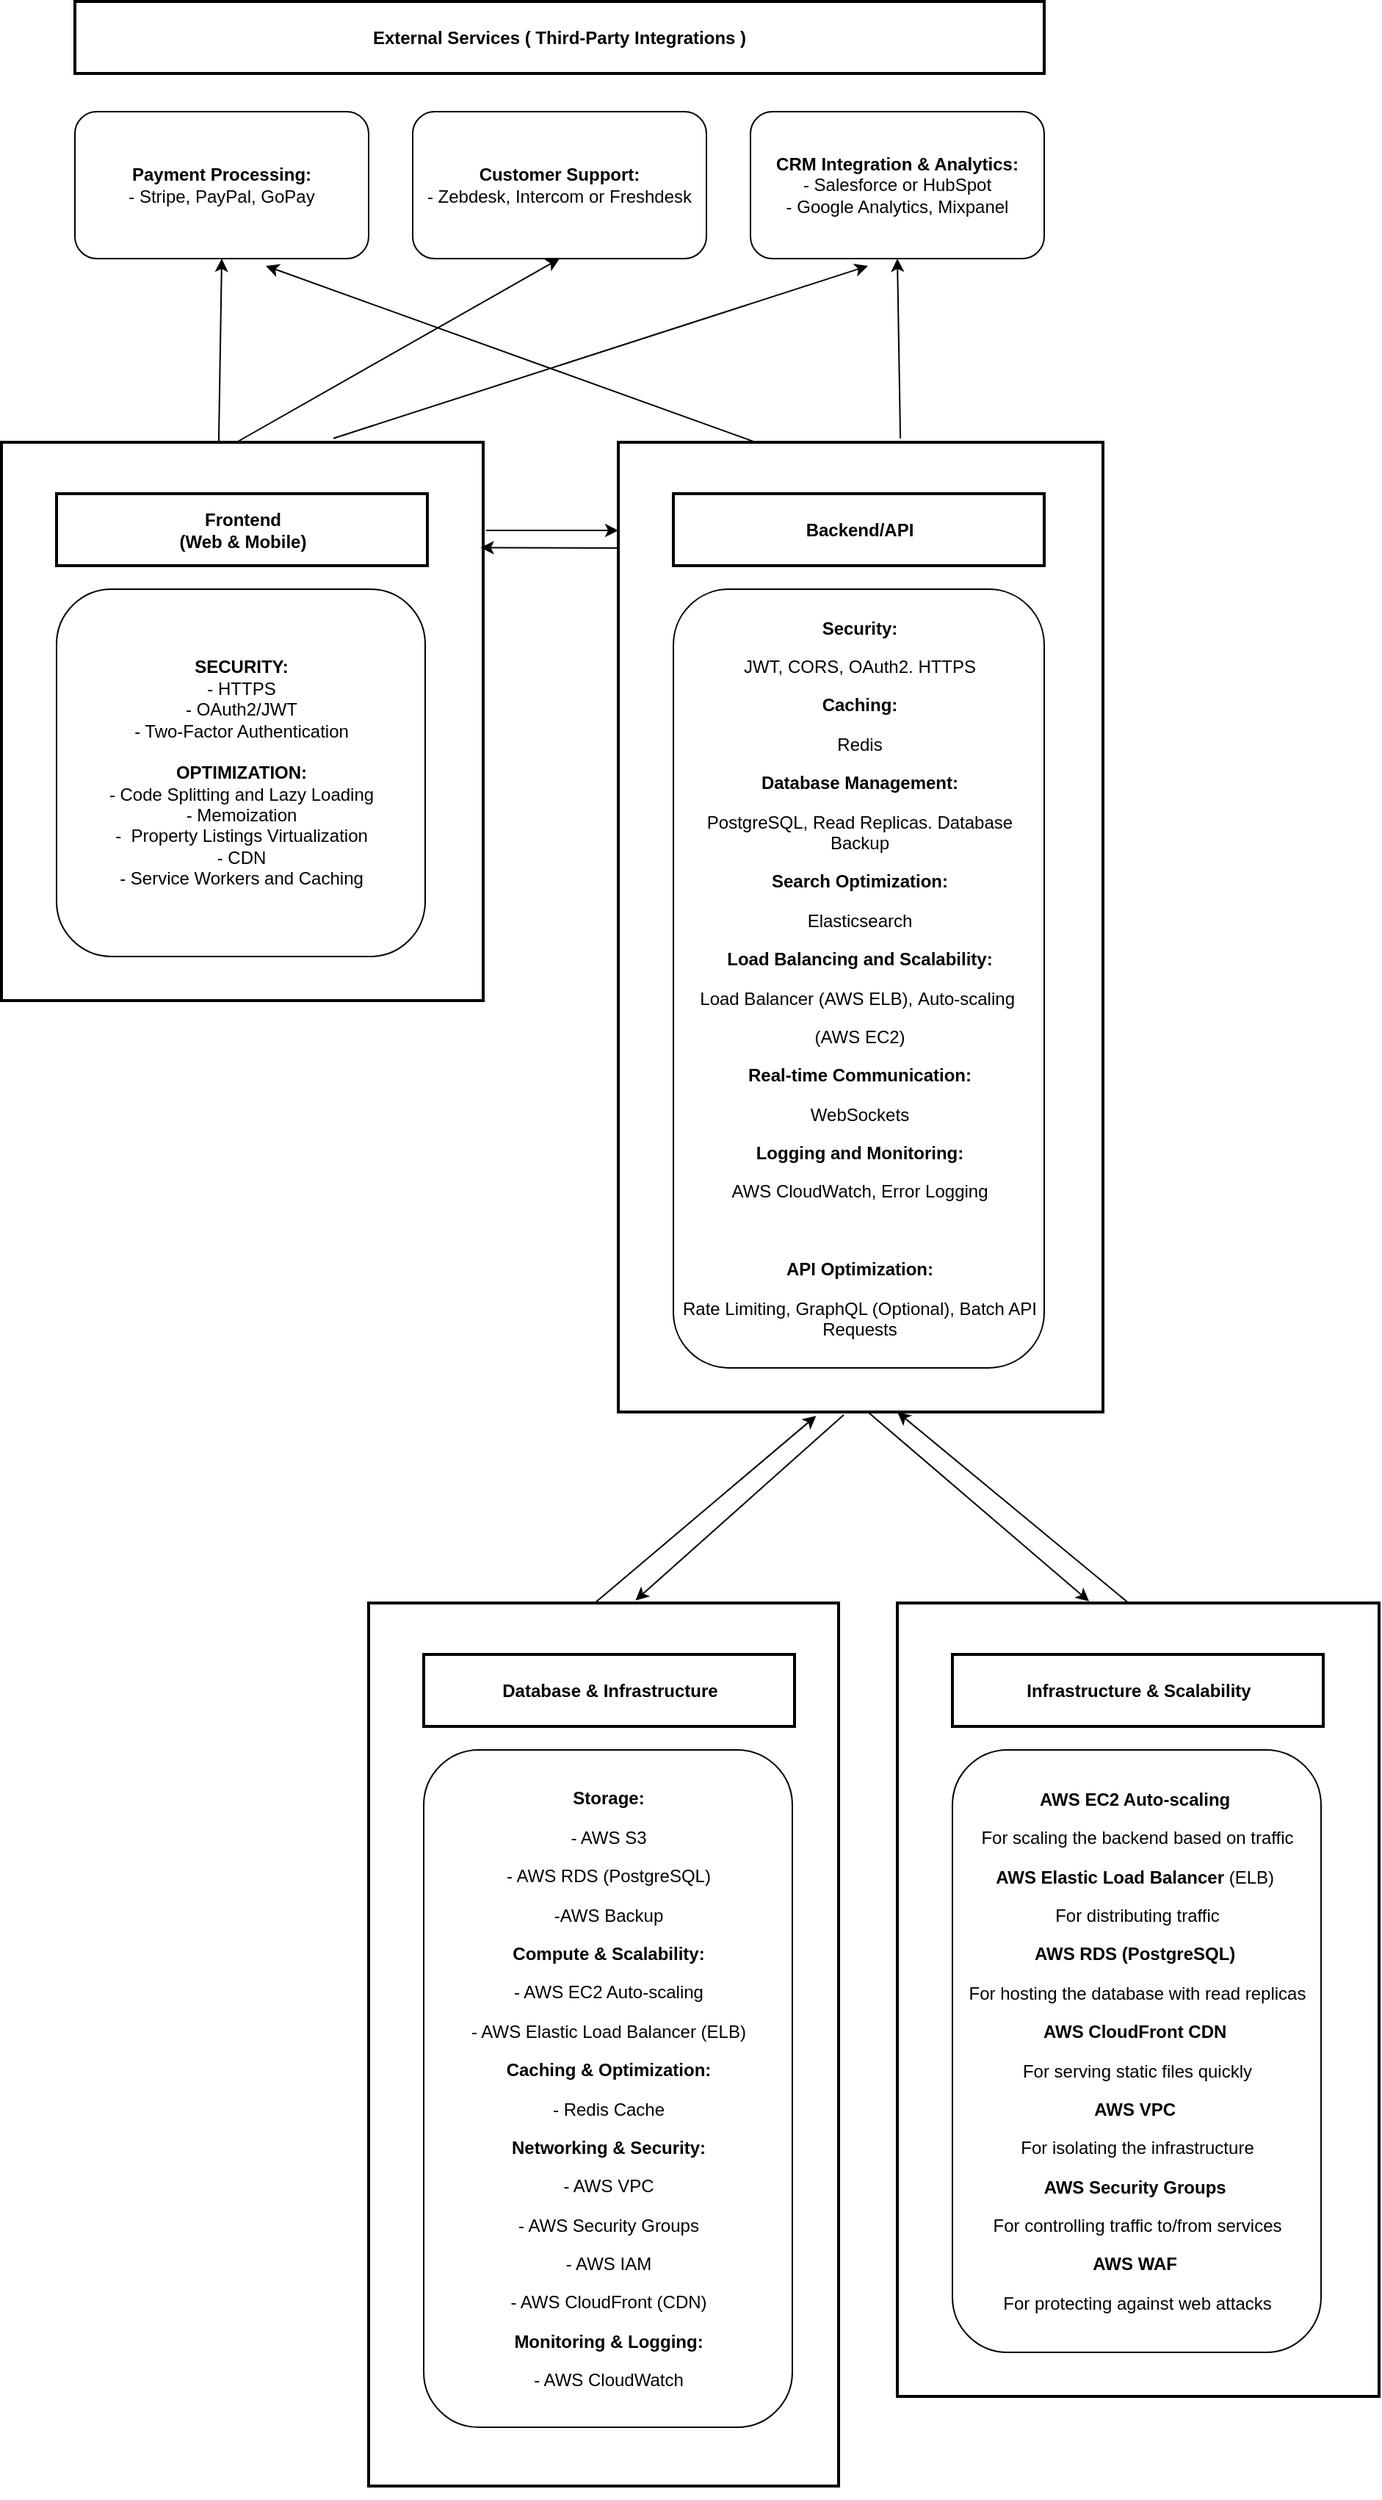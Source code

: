 <mxfile version="24.7.16">
  <diagram name="Strona-1" id="_bla7IHKkC0KR-xPRhTP">
    <mxGraphModel dx="3053" dy="2982" grid="1" gridSize="10" guides="1" tooltips="1" connect="1" arrows="1" fold="1" page="1" pageScale="1" pageWidth="827" pageHeight="1169" math="0" shadow="0">
      <root>
        <mxCell id="0" />
        <mxCell id="1" parent="0" />
        <mxCell id="8" value="&#xa;" style="whiteSpace=wrap;strokeWidth=2;" parent="1" vertex="1">
          <mxGeometry x="10" y="290" width="328" height="380" as="geometry" />
        </mxCell>
        <mxCell id="9" value="Frontend&#xa;(Web &amp; Mobile)" style="whiteSpace=wrap;strokeWidth=2;fontStyle=1" parent="1" vertex="1">
          <mxGeometry x="47.5" y="325" width="252.5" height="49" as="geometry" />
        </mxCell>
        <mxCell id="St0DvF56z310ZJDeOlH3-23" value="&lt;b&gt;SECURITY:&lt;/b&gt;&lt;div&gt;- HTTPS&lt;br&gt;- OAuth2/JWT&lt;div&gt;- Two-Factor Authentication&lt;br&gt;&lt;br&gt;&lt;b&gt;OPTIMIZATION:&lt;/b&gt;&lt;div&gt;- Code Splitting and Lazy Loading&lt;br&gt;-&amp;nbsp;Memoization&lt;div&gt;-&amp;nbsp; Property Listings Virtualization&lt;/div&gt;&lt;div&gt;- CDN&lt;/div&gt;&lt;div&gt;-&amp;nbsp;Service Workers and Caching&lt;/div&gt;&lt;/div&gt;&lt;/div&gt;&lt;/div&gt;" style="rounded=1;whiteSpace=wrap;html=1;" vertex="1" parent="1">
          <mxGeometry x="47.5" y="390" width="251" height="250" as="geometry" />
        </mxCell>
        <mxCell id="St0DvF56z310ZJDeOlH3-26" style="edgeStyle=orthogonalEdgeStyle;rounded=0;orthogonalLoop=1;jettySize=auto;html=1;exitX=0.5;exitY=1;exitDx=0;exitDy=0;" edge="1" parent="1" source="8" target="8">
          <mxGeometry relative="1" as="geometry" />
        </mxCell>
        <mxCell id="St0DvF56z310ZJDeOlH3-28" value="&#xa;" style="whiteSpace=wrap;strokeWidth=2;" vertex="1" parent="1">
          <mxGeometry x="430" y="290" width="330" height="660" as="geometry" />
        </mxCell>
        <mxCell id="St0DvF56z310ZJDeOlH3-29" value="Backend/API" style="whiteSpace=wrap;strokeWidth=2;fontStyle=1" vertex="1" parent="1">
          <mxGeometry x="467.5" y="325" width="252.5" height="49" as="geometry" />
        </mxCell>
        <mxCell id="St0DvF56z310ZJDeOlH3-30" value="&lt;p data-pm-slice=&quot;0 0 []&quot;&gt;&lt;b&gt;Security:&lt;/b&gt;&lt;/p&gt;&lt;p&gt;JWT,&amp;nbsp;&lt;span style=&quot;background-color: initial;&quot;&gt;CORS,&amp;nbsp;&lt;/span&gt;&lt;span style=&quot;background-color: initial;&quot;&gt;OAuth2.&amp;nbsp;&lt;/span&gt;&lt;span style=&quot;background-color: initial;&quot;&gt;HTTPS&lt;/span&gt;&lt;/p&gt;&lt;p&gt;&lt;/p&gt;&lt;p&gt;&lt;b&gt;Caching:&lt;/b&gt;&lt;/p&gt;&lt;p&gt;Redis&lt;/p&gt;&lt;p&gt;&lt;/p&gt;&lt;p&gt;&lt;b&gt;Database Management:&lt;/b&gt;&lt;/p&gt;&lt;p&gt;PostgreSQL,&amp;nbsp;&lt;span style=&quot;background-color: initial;&quot;&gt;Read Replicas.&amp;nbsp;&lt;/span&gt;&lt;span style=&quot;background-color: initial;&quot;&gt;Database Backup&lt;/span&gt;&lt;/p&gt;&lt;p&gt;&lt;/p&gt;&lt;p&gt;&lt;b&gt;Search Optimization:&lt;/b&gt;&lt;/p&gt;&lt;p&gt;Elasticsearch&lt;/p&gt;&lt;p&gt;&lt;/p&gt;&lt;p&gt;&lt;b&gt;Load Balancing and Scalability:&lt;/b&gt;&lt;/p&gt;&lt;p&gt;Load Balancer (AWS ELB),&amp;nbsp;&lt;span style=&quot;background-color: initial;&quot;&gt;Auto-scaling&amp;nbsp;&lt;/span&gt;&lt;/p&gt;&lt;p&gt;&lt;span style=&quot;background-color: initial;&quot;&gt;(AWS EC2)&lt;/span&gt;&lt;/p&gt;&lt;p&gt;&lt;/p&gt;&lt;p&gt;&lt;b&gt;Real-time Communication:&lt;/b&gt;&lt;/p&gt;&lt;p&gt;WebSockets&lt;/p&gt;&lt;p&gt;&lt;/p&gt;&lt;p&gt;&lt;b&gt;Logging and Monitoring:&lt;/b&gt;&lt;/p&gt;&lt;p&gt;AWS CloudWatch,&amp;nbsp;&lt;span style=&quot;background-color: initial;&quot;&gt;Error Logging&lt;/span&gt;&lt;/p&gt;&lt;p&gt;&lt;br&gt;&lt;/p&gt;&lt;p&gt;&lt;b&gt;API Optimization:&lt;/b&gt;&lt;/p&gt;&lt;p&gt;Rate Limiting,&amp;nbsp;&lt;span style=&quot;background-color: initial;&quot;&gt;GraphQL (Optional),&amp;nbsp;&lt;/span&gt;&lt;span style=&quot;background-color: initial;&quot;&gt;Batch API Requests&lt;/span&gt;&lt;/p&gt;" style="rounded=1;whiteSpace=wrap;html=1;" vertex="1" parent="1">
          <mxGeometry x="467.5" y="390" width="252.5" height="530" as="geometry" />
        </mxCell>
        <mxCell id="St0DvF56z310ZJDeOlH3-32" style="edgeStyle=orthogonalEdgeStyle;rounded=0;orthogonalLoop=1;jettySize=auto;html=1;exitX=0.5;exitY=1;exitDx=0;exitDy=0;" edge="1" parent="1" source="St0DvF56z310ZJDeOlH3-28" target="St0DvF56z310ZJDeOlH3-28">
          <mxGeometry relative="1" as="geometry" />
        </mxCell>
        <mxCell id="St0DvF56z310ZJDeOlH3-33" value="" style="endArrow=classic;html=1;rounded=0;" edge="1" parent="1">
          <mxGeometry width="50" height="50" relative="1" as="geometry">
            <mxPoint x="340" y="350" as="sourcePoint" />
            <mxPoint x="430" y="350" as="targetPoint" />
          </mxGeometry>
        </mxCell>
        <mxCell id="St0DvF56z310ZJDeOlH3-34" value="&#xa;" style="whiteSpace=wrap;strokeWidth=2;" vertex="1" parent="1">
          <mxGeometry x="260" y="1080" width="320" height="601" as="geometry" />
        </mxCell>
        <mxCell id="St0DvF56z310ZJDeOlH3-35" value="Database &amp; Infrastructure" style="whiteSpace=wrap;strokeWidth=2;fontStyle=1" vertex="1" parent="1">
          <mxGeometry x="297.5" y="1115" width="252.5" height="49" as="geometry" />
        </mxCell>
        <mxCell id="St0DvF56z310ZJDeOlH3-36" value="&lt;p data-pm-slice=&quot;0 0 []&quot;&gt;&lt;b&gt;Storage:&lt;/b&gt;&lt;/p&gt;&lt;p&gt;&lt;/p&gt;&lt;p&gt;- AWS S3&lt;/p&gt;&lt;p&gt;- AWS RDS (PostgreSQL)&lt;/p&gt;&lt;p&gt;-AWS Backup&lt;/p&gt;&lt;p&gt;&lt;b&gt;Compute &amp;amp; Scalability:&lt;/b&gt;&lt;/p&gt;&lt;p&gt;&lt;/p&gt;&lt;p&gt;- AWS EC2 Auto-scaling&lt;/p&gt;&lt;p&gt;- AWS Elastic Load Balancer (ELB)&lt;/p&gt;&lt;p&gt;&lt;b&gt;Caching &amp;amp; Optimization:&lt;/b&gt;&lt;/p&gt;&lt;p&gt;&lt;/p&gt;&lt;p&gt;- Redis Cache&lt;/p&gt;&lt;p&gt;&lt;b&gt;Networking &amp;amp; Security:&lt;/b&gt;&lt;/p&gt;&lt;p&gt;&lt;/p&gt;&lt;p&gt;- AWS VPC&lt;/p&gt;&lt;p&gt;- AWS Security Groups&lt;/p&gt;&lt;p&gt;- AWS IAM&lt;/p&gt;&lt;p&gt;- AWS CloudFront (CDN)&lt;/p&gt;&lt;p&gt;&lt;b&gt;Monitoring &amp;amp; Logging:&lt;/b&gt;&lt;/p&gt;&lt;p&gt;&lt;/p&gt;&lt;p&gt;- AWS CloudWatch&lt;/p&gt;" style="rounded=1;whiteSpace=wrap;html=1;" vertex="1" parent="1">
          <mxGeometry x="297.5" y="1180" width="251" height="461" as="geometry" />
        </mxCell>
        <mxCell id="St0DvF56z310ZJDeOlH3-37" style="edgeStyle=orthogonalEdgeStyle;rounded=0;orthogonalLoop=1;jettySize=auto;html=1;exitX=0.5;exitY=1;exitDx=0;exitDy=0;" edge="1" parent="1" source="St0DvF56z310ZJDeOlH3-34" target="St0DvF56z310ZJDeOlH3-34">
          <mxGeometry relative="1" as="geometry" />
        </mxCell>
        <mxCell id="St0DvF56z310ZJDeOlH3-38" value="&#xa;" style="whiteSpace=wrap;strokeWidth=2;" vertex="1" parent="1">
          <mxGeometry x="620" y="1080" width="328" height="540" as="geometry" />
        </mxCell>
        <mxCell id="St0DvF56z310ZJDeOlH3-39" value="Infrastructure &amp; Scalability" style="whiteSpace=wrap;strokeWidth=2;fontStyle=1" vertex="1" parent="1">
          <mxGeometry x="657.5" y="1115" width="252.5" height="49" as="geometry" />
        </mxCell>
        <mxCell id="St0DvF56z310ZJDeOlH3-40" value="&lt;p data-pm-slice=&quot;0 0 []&quot;&gt;&lt;b&gt;AWS EC2 Auto-scaling&lt;/b&gt;&amp;nbsp;&lt;/p&gt;&lt;p data-pm-slice=&quot;0 0 []&quot;&gt;For scaling the backend based on traffic&lt;/p&gt;&lt;p&gt;&lt;b&gt;AWS Elastic Load Balancer&lt;/b&gt; (ELB)&amp;nbsp;&lt;/p&gt;&lt;p&gt;For distributing traffic&lt;/p&gt;&lt;p&gt;&lt;b&gt;AWS RDS (PostgreSQL)&lt;/b&gt;&amp;nbsp;&lt;/p&gt;&lt;p&gt;For hosting the database with read replicas&lt;/p&gt;&lt;p&gt;&lt;b&gt;AWS CloudFront CDN&lt;/b&gt;&amp;nbsp;&lt;/p&gt;&lt;p&gt;For serving static files quickly&lt;/p&gt;&lt;p&gt;&lt;b&gt;AWS VPC&lt;/b&gt;&amp;nbsp;&lt;/p&gt;&lt;p&gt;For isolating the infrastructure&lt;/p&gt;&lt;p&gt;&lt;b&gt;AWS Security Groups&lt;/b&gt;&amp;nbsp;&lt;/p&gt;&lt;p&gt;For controlling traffic to/from services&lt;/p&gt;&lt;p&gt;&lt;b&gt;AWS WAF&lt;/b&gt;&amp;nbsp;&lt;/p&gt;&lt;p&gt;For protecting against web attacks&lt;/p&gt;" style="rounded=1;whiteSpace=wrap;html=1;" vertex="1" parent="1">
          <mxGeometry x="657.5" y="1180" width="251" height="410" as="geometry" />
        </mxCell>
        <mxCell id="St0DvF56z310ZJDeOlH3-41" style="edgeStyle=orthogonalEdgeStyle;rounded=0;orthogonalLoop=1;jettySize=auto;html=1;exitX=0.5;exitY=1;exitDx=0;exitDy=0;" edge="1" parent="1" source="St0DvF56z310ZJDeOlH3-38" target="St0DvF56z310ZJDeOlH3-38">
          <mxGeometry relative="1" as="geometry" />
        </mxCell>
        <mxCell id="St0DvF56z310ZJDeOlH3-44" value="" style="endArrow=classic;html=1;rounded=0;entryX=1;entryY=0.75;entryDx=0;entryDy=0;" edge="1" parent="1">
          <mxGeometry width="50" height="50" relative="1" as="geometry">
            <mxPoint x="430" y="362" as="sourcePoint" />
            <mxPoint x="336.25" y="361.75" as="targetPoint" />
          </mxGeometry>
        </mxCell>
        <mxCell id="St0DvF56z310ZJDeOlH3-45" value="" style="endArrow=classic;html=1;rounded=0;entryX=0.595;entryY=0.993;entryDx=0;entryDy=0;entryPerimeter=0;exitX=0.48;exitY=0;exitDx=0;exitDy=0;exitPerimeter=0;" edge="1" parent="1" source="St0DvF56z310ZJDeOlH3-38">
          <mxGeometry width="50" height="50" relative="1" as="geometry">
            <mxPoint x="777.65" y="1084.62" as="sourcePoint" />
            <mxPoint x="620.0" y="950.0" as="targetPoint" />
          </mxGeometry>
        </mxCell>
        <mxCell id="St0DvF56z310ZJDeOlH3-46" value="" style="endArrow=classic;html=1;rounded=0;exitX=0.515;exitY=1;exitDx=0;exitDy=0;exitPerimeter=0;entryX=0.398;entryY=-0.002;entryDx=0;entryDy=0;entryPerimeter=0;" edge="1" parent="1" source="St0DvF56z310ZJDeOlH3-28" target="St0DvF56z310ZJDeOlH3-38">
          <mxGeometry width="50" height="50" relative="1" as="geometry">
            <mxPoint x="630" y="1070" as="sourcePoint" />
            <mxPoint x="680" y="1020" as="targetPoint" />
          </mxGeometry>
        </mxCell>
        <mxCell id="St0DvF56z310ZJDeOlH3-47" value="" style="endArrow=classic;html=1;rounded=0;entryX=0.442;entryY=1.003;entryDx=0;entryDy=0;entryPerimeter=0;exitX=0.516;exitY=-0.001;exitDx=0;exitDy=0;exitPerimeter=0;" edge="1" parent="1">
          <mxGeometry width="50" height="50" relative="1" as="geometry">
            <mxPoint x="414.0" y="1079.999" as="sourcePoint" />
            <mxPoint x="564.74" y="952.58" as="targetPoint" />
          </mxGeometry>
        </mxCell>
        <mxCell id="St0DvF56z310ZJDeOlH3-49" value="" style="endArrow=classic;html=1;rounded=0;exitX=0.465;exitY=1.003;exitDx=0;exitDy=0;exitPerimeter=0;entryX=0.568;entryY=-0.003;entryDx=0;entryDy=0;entryPerimeter=0;" edge="1" parent="1" source="St0DvF56z310ZJDeOlH3-28" target="St0DvF56z310ZJDeOlH3-34">
          <mxGeometry width="50" height="50" relative="1" as="geometry">
            <mxPoint x="450" y="1079.999" as="sourcePoint" />
            <mxPoint x="520" y="1070" as="targetPoint" />
          </mxGeometry>
        </mxCell>
        <mxCell id="St0DvF56z310ZJDeOlH3-51" value="External Services ( Third-Party Integrations )" style="whiteSpace=wrap;strokeWidth=2;fontStyle=1" vertex="1" parent="1">
          <mxGeometry x="60" y="-10" width="660" height="49" as="geometry" />
        </mxCell>
        <mxCell id="St0DvF56z310ZJDeOlH3-52" value="&lt;b&gt;Payment Processing:&lt;/b&gt;&lt;div&gt;- Stripe, PayPal, GoPay&lt;/div&gt;" style="rounded=1;whiteSpace=wrap;html=1;" vertex="1" parent="1">
          <mxGeometry x="60" y="65" width="200" height="100" as="geometry" />
        </mxCell>
        <mxCell id="St0DvF56z310ZJDeOlH3-53" style="edgeStyle=orthogonalEdgeStyle;rounded=0;orthogonalLoop=1;jettySize=auto;html=1;exitX=0.5;exitY=1;exitDx=0;exitDy=0;" edge="1" parent="1">
          <mxGeometry relative="1" as="geometry">
            <mxPoint x="390" y="170" as="sourcePoint" />
            <mxPoint x="390" y="170" as="targetPoint" />
          </mxGeometry>
        </mxCell>
        <mxCell id="St0DvF56z310ZJDeOlH3-54" value="&lt;b&gt;Customer Support:&lt;/b&gt;&lt;br&gt;- Zebdesk, Intercom or Freshdesk" style="rounded=1;whiteSpace=wrap;html=1;" vertex="1" parent="1">
          <mxGeometry x="290" y="65" width="200" height="100" as="geometry" />
        </mxCell>
        <mxCell id="St0DvF56z310ZJDeOlH3-55" value="&lt;strong&gt;CRM Integration &amp;amp; Analytics:&lt;br&gt;&lt;/strong&gt;- Salesforce or HubSpot&lt;br&gt;- Google Analytics, Mixpanel" style="rounded=1;whiteSpace=wrap;html=1;" vertex="1" parent="1">
          <mxGeometry x="520" y="65" width="200" height="100" as="geometry" />
        </mxCell>
        <mxCell id="St0DvF56z310ZJDeOlH3-58" value="" style="endArrow=classic;html=1;rounded=0;entryX=0.5;entryY=1;entryDx=0;entryDy=0;exitX=0.451;exitY=0.001;exitDx=0;exitDy=0;exitPerimeter=0;" edge="1" parent="1" source="8" target="St0DvF56z310ZJDeOlH3-52">
          <mxGeometry width="50" height="50" relative="1" as="geometry">
            <mxPoint x="120" y="260" as="sourcePoint" />
            <mxPoint x="340" y="350" as="targetPoint" />
          </mxGeometry>
        </mxCell>
        <mxCell id="St0DvF56z310ZJDeOlH3-60" value="" style="endArrow=classic;html=1;rounded=0;exitX=0.289;exitY=0.001;exitDx=0;exitDy=0;exitPerimeter=0;" edge="1" parent="1" source="St0DvF56z310ZJDeOlH3-28">
          <mxGeometry width="50" height="50" relative="1" as="geometry">
            <mxPoint x="520" y="280" as="sourcePoint" />
            <mxPoint x="190" y="170" as="targetPoint" />
          </mxGeometry>
        </mxCell>
        <mxCell id="St0DvF56z310ZJDeOlH3-61" value="" style="endArrow=classic;html=1;rounded=0;exitX=0.488;exitY=0;exitDx=0;exitDy=0;exitPerimeter=0;entryX=0.5;entryY=1;entryDx=0;entryDy=0;" edge="1" parent="1" source="8" target="St0DvF56z310ZJDeOlH3-54">
          <mxGeometry width="50" height="50" relative="1" as="geometry">
            <mxPoint x="320" y="270" as="sourcePoint" />
            <mxPoint x="370" y="220" as="targetPoint" />
          </mxGeometry>
        </mxCell>
        <mxCell id="St0DvF56z310ZJDeOlH3-62" value="" style="endArrow=classic;html=1;rounded=0;exitX=0.582;exitY=-0.004;exitDx=0;exitDy=0;exitPerimeter=0;entryX=0.5;entryY=1;entryDx=0;entryDy=0;" edge="1" parent="1" source="St0DvF56z310ZJDeOlH3-28" target="St0DvF56z310ZJDeOlH3-55">
          <mxGeometry width="50" height="50" relative="1" as="geometry">
            <mxPoint x="390" y="220" as="sourcePoint" />
            <mxPoint x="440" y="170" as="targetPoint" />
          </mxGeometry>
        </mxCell>
        <mxCell id="St0DvF56z310ZJDeOlH3-63" value="" style="endArrow=classic;html=1;rounded=0;exitX=0.689;exitY=-0.007;exitDx=0;exitDy=0;exitPerimeter=0;" edge="1" parent="1" source="8">
          <mxGeometry width="50" height="50" relative="1" as="geometry">
            <mxPoint x="390" y="220" as="sourcePoint" />
            <mxPoint x="600" y="170" as="targetPoint" />
          </mxGeometry>
        </mxCell>
      </root>
    </mxGraphModel>
  </diagram>
</mxfile>
